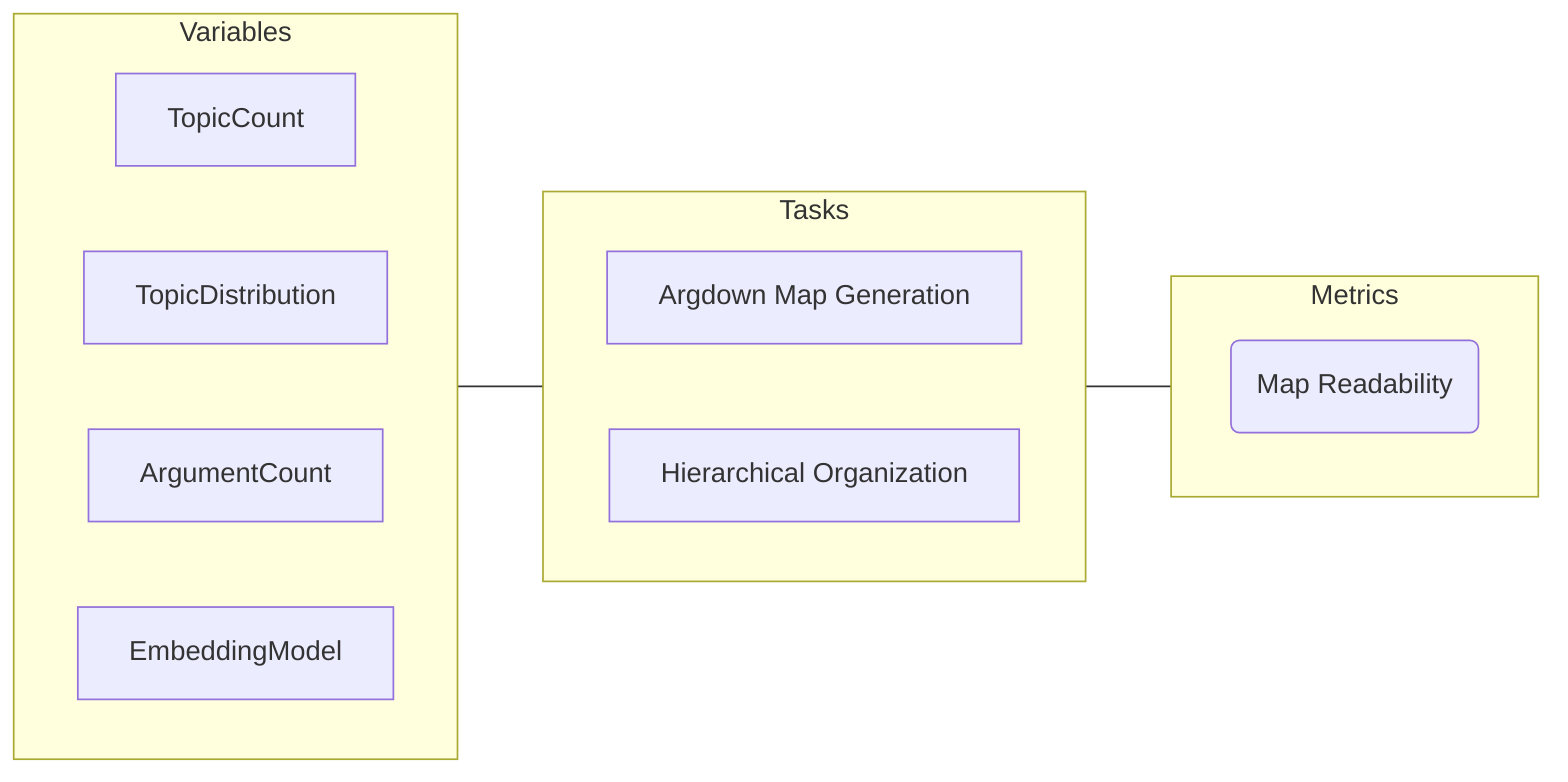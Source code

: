 flowchart LR

    subgraph Metrics
        MapReadability(Map Readability)
    end

    subgraph Tasks
        direction LR
        ArgdownMapGeneration[Argdown Map Generation]
        HierarchicalOrganization[Hierarchical Organization]
    end

    subgraph Variables
        direction LR
        TopicCount
        TopicDistribution
        ArgumentCount
        EmbeddingModel
    end

    Variables --- Tasks
    Tasks --- Metrics